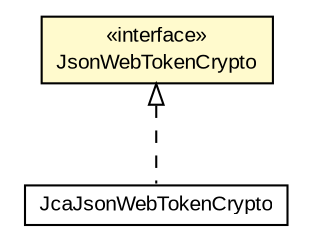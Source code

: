 #!/usr/local/bin/dot
#
# Class diagram 
# Generated by UMLGraph version R5_6-24-gf6e263 (http://www.umlgraph.org/)
#

digraph G {
	edge [fontname="arial",fontsize=10,labelfontname="arial",labelfontsize=10];
	node [fontname="arial",fontsize=10,shape=plaintext];
	nodesep=0.25;
	ranksep=0.5;
	// net.trajano.openidconnect.crypto.JsonWebTokenCrypto
	c6357 [label=<<table title="net.trajano.openidconnect.crypto.JsonWebTokenCrypto" border="0" cellborder="1" cellspacing="0" cellpadding="2" port="p" bgcolor="lemonChiffon" href="./JsonWebTokenCrypto.html">
		<tr><td><table border="0" cellspacing="0" cellpadding="1">
<tr><td align="center" balign="center"> &#171;interface&#187; </td></tr>
<tr><td align="center" balign="center"> JsonWebTokenCrypto </td></tr>
		</table></td></tr>
		</table>>, URL="./JsonWebTokenCrypto.html", fontname="arial", fontcolor="black", fontsize=10.0];
	// net.trajano.openidconnect.internal.JcaJsonWebTokenCrypto
	c6368 [label=<<table title="net.trajano.openidconnect.internal.JcaJsonWebTokenCrypto" border="0" cellborder="1" cellspacing="0" cellpadding="2" port="p" href="../internal/JcaJsonWebTokenCrypto.html">
		<tr><td><table border="0" cellspacing="0" cellpadding="1">
<tr><td align="center" balign="center"> JcaJsonWebTokenCrypto </td></tr>
		</table></td></tr>
		</table>>, URL="../internal/JcaJsonWebTokenCrypto.html", fontname="arial", fontcolor="black", fontsize=10.0];
	//net.trajano.openidconnect.internal.JcaJsonWebTokenCrypto implements net.trajano.openidconnect.crypto.JsonWebTokenCrypto
	c6357:p -> c6368:p [dir=back,arrowtail=empty,style=dashed];
}

